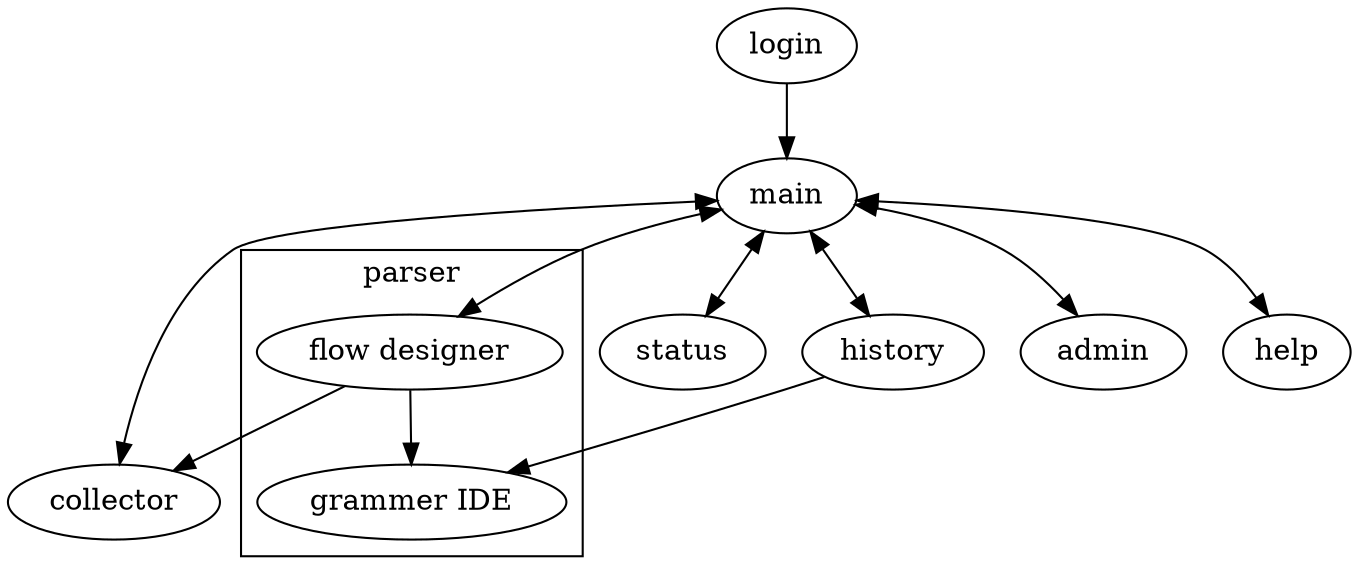 digraph UserFlow {
  login;
  main;
  collector;
  subgraph cluster_parser {
    label = "parser";
    "flow designer";
    "grammer IDE";

    "flow designer" -> "grammer IDE";
  }
  status;
  history;
  admin;
  help;

  login -> main;

  main -> collector [dir = "both"];
  main -> "flow designer" [dir = "both"];
  main -> status [dir = "both"];
  main -> history [dir = "both"];
  main -> admin [dir = "both"];
  main -> help [dir = "both"];

  "flow designer" -> collector;

  history -> "grammer IDE";
}
